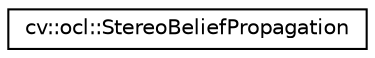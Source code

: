digraph "Graphical Class Hierarchy"
{
 // LATEX_PDF_SIZE
  edge [fontname="Helvetica",fontsize="10",labelfontname="Helvetica",labelfontsize="10"];
  node [fontname="Helvetica",fontsize="10",shape=record];
  rankdir="LR";
  Node0 [label="cv::ocl::StereoBeliefPropagation",height=0.2,width=0.4,color="black", fillcolor="white", style="filled",URL="$classcv_1_1ocl_1_1_stereo_belief_propagation.html",tooltip=" "];
}
